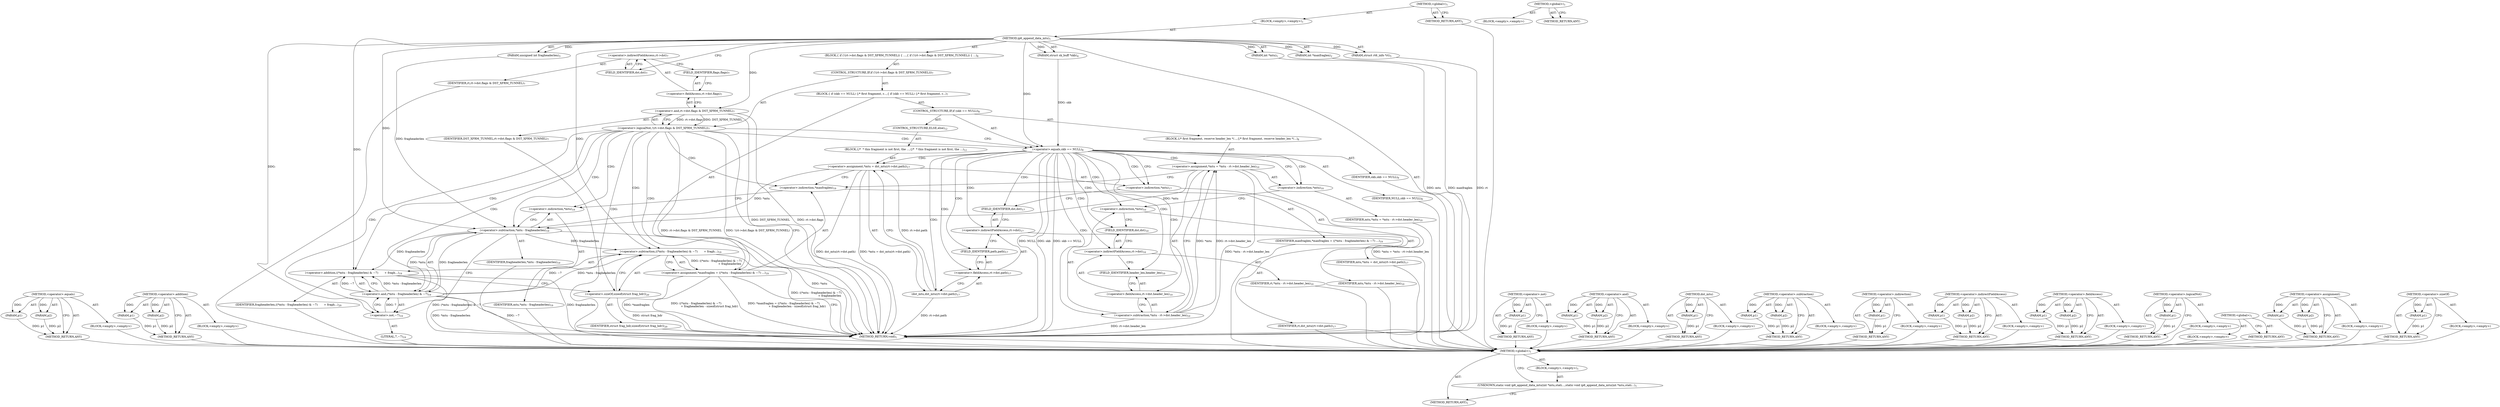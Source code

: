 digraph "&lt;global&gt;" {
vulnerable_113 [label=<(METHOD,&lt;operator&gt;.equals)>];
vulnerable_114 [label=<(PARAM,p1)>];
vulnerable_115 [label=<(PARAM,p2)>];
vulnerable_116 [label=<(BLOCK,&lt;empty&gt;,&lt;empty&gt;)>];
vulnerable_117 [label=<(METHOD_RETURN,ANY)>];
vulnerable_136 [label=<(METHOD,&lt;operator&gt;.addition)>];
vulnerable_137 [label=<(PARAM,p1)>];
vulnerable_138 [label=<(PARAM,p2)>];
vulnerable_139 [label=<(BLOCK,&lt;empty&gt;,&lt;empty&gt;)>];
vulnerable_140 [label=<(METHOD_RETURN,ANY)>];
vulnerable_6 [label=<(METHOD,&lt;global&gt;)<SUB>1</SUB>>];
vulnerable_7 [label=<(BLOCK,&lt;empty&gt;,&lt;empty&gt;)<SUB>1</SUB>>];
vulnerable_8 [label=<(METHOD,ip6_append_data_mtu)<SUB>1</SUB>>];
vulnerable_9 [label=<(PARAM,int *mtu)<SUB>1</SUB>>];
vulnerable_10 [label=<(PARAM,int *maxfraglen)<SUB>2</SUB>>];
vulnerable_11 [label=<(PARAM,unsigned int fragheaderlen)<SUB>3</SUB>>];
vulnerable_12 [label=<(PARAM,struct sk_buff *skb)<SUB>4</SUB>>];
vulnerable_13 [label=<(PARAM,struct rt6_info *rt)<SUB>5</SUB>>];
vulnerable_14 [label=<(BLOCK,{
 	if (!(rt-&gt;dst.flags &amp; DST_XFRM_TUNNEL)) {
 ...,{
 	if (!(rt-&gt;dst.flags &amp; DST_XFRM_TUNNEL)) {
 ...)<SUB>6</SUB>>];
vulnerable_15 [label=<(CONTROL_STRUCTURE,IF,if (!(rt-&gt;dst.flags &amp; DST_XFRM_TUNNEL)))<SUB>7</SUB>>];
vulnerable_16 [label=<(&lt;operator&gt;.logicalNot,!(rt-&gt;dst.flags &amp; DST_XFRM_TUNNEL))<SUB>7</SUB>>];
vulnerable_17 [label=<(&lt;operator&gt;.and,rt-&gt;dst.flags &amp; DST_XFRM_TUNNEL)<SUB>7</SUB>>];
vulnerable_18 [label=<(&lt;operator&gt;.fieldAccess,rt-&gt;dst.flags)<SUB>7</SUB>>];
vulnerable_19 [label=<(&lt;operator&gt;.indirectFieldAccess,rt-&gt;dst)<SUB>7</SUB>>];
vulnerable_20 [label=<(IDENTIFIER,rt,rt-&gt;dst.flags &amp; DST_XFRM_TUNNEL)<SUB>7</SUB>>];
vulnerable_21 [label=<(FIELD_IDENTIFIER,dst,dst)<SUB>7</SUB>>];
vulnerable_22 [label=<(FIELD_IDENTIFIER,flags,flags)<SUB>7</SUB>>];
vulnerable_23 [label=<(IDENTIFIER,DST_XFRM_TUNNEL,rt-&gt;dst.flags &amp; DST_XFRM_TUNNEL)<SUB>7</SUB>>];
vulnerable_24 [label=<(BLOCK,{
 		if (skb == NULL) {
			/* first fragment, r...,{
 		if (skb == NULL) {
			/* first fragment, r...)<SUB>7</SUB>>];
vulnerable_25 [label=<(CONTROL_STRUCTURE,IF,if (skb == NULL))<SUB>8</SUB>>];
vulnerable_26 [label=<(&lt;operator&gt;.equals,skb == NULL)<SUB>8</SUB>>];
vulnerable_27 [label=<(IDENTIFIER,skb,skb == NULL)<SUB>8</SUB>>];
vulnerable_28 [label=<(IDENTIFIER,NULL,skb == NULL)<SUB>8</SUB>>];
vulnerable_29 [label=<(BLOCK,{
			/* first fragment, reserve header_len */
	...,{
			/* first fragment, reserve header_len */
	...)<SUB>8</SUB>>];
vulnerable_30 [label=<(&lt;operator&gt;.assignment,*mtu = *mtu - rt-&gt;dst.header_len)<SUB>10</SUB>>];
vulnerable_31 [label=<(&lt;operator&gt;.indirection,*mtu)<SUB>10</SUB>>];
vulnerable_32 [label=<(IDENTIFIER,mtu,*mtu = *mtu - rt-&gt;dst.header_len)<SUB>10</SUB>>];
vulnerable_33 [label=<(&lt;operator&gt;.subtraction,*mtu - rt-&gt;dst.header_len)<SUB>10</SUB>>];
vulnerable_34 [label=<(&lt;operator&gt;.indirection,*mtu)<SUB>10</SUB>>];
vulnerable_35 [label=<(IDENTIFIER,mtu,*mtu - rt-&gt;dst.header_len)<SUB>10</SUB>>];
vulnerable_36 [label=<(&lt;operator&gt;.fieldAccess,rt-&gt;dst.header_len)<SUB>10</SUB>>];
vulnerable_37 [label=<(&lt;operator&gt;.indirectFieldAccess,rt-&gt;dst)<SUB>10</SUB>>];
vulnerable_38 [label=<(IDENTIFIER,rt,*mtu - rt-&gt;dst.header_len)<SUB>10</SUB>>];
vulnerable_39 [label=<(FIELD_IDENTIFIER,dst,dst)<SUB>10</SUB>>];
vulnerable_40 [label=<(FIELD_IDENTIFIER,header_len,header_len)<SUB>10</SUB>>];
vulnerable_41 [label=<(CONTROL_STRUCTURE,ELSE,else)<SUB>12</SUB>>];
vulnerable_42 [label=<(BLOCK,{
			/*
 			 * this fragment is not first, the ...,{
			/*
 			 * this fragment is not first, the ...)<SUB>12</SUB>>];
vulnerable_43 [label=<(&lt;operator&gt;.assignment,*mtu = dst_mtu(rt-&gt;dst.path))<SUB>17</SUB>>];
vulnerable_44 [label=<(&lt;operator&gt;.indirection,*mtu)<SUB>17</SUB>>];
vulnerable_45 [label=<(IDENTIFIER,mtu,*mtu = dst_mtu(rt-&gt;dst.path))<SUB>17</SUB>>];
vulnerable_46 [label=<(dst_mtu,dst_mtu(rt-&gt;dst.path))<SUB>17</SUB>>];
vulnerable_47 [label=<(&lt;operator&gt;.fieldAccess,rt-&gt;dst.path)<SUB>17</SUB>>];
vulnerable_48 [label=<(&lt;operator&gt;.indirectFieldAccess,rt-&gt;dst)<SUB>17</SUB>>];
vulnerable_49 [label=<(IDENTIFIER,rt,dst_mtu(rt-&gt;dst.path))<SUB>17</SUB>>];
vulnerable_50 [label=<(FIELD_IDENTIFIER,dst,dst)<SUB>17</SUB>>];
vulnerable_51 [label=<(FIELD_IDENTIFIER,path,path)<SUB>17</SUB>>];
vulnerable_52 [label=<(&lt;operator&gt;.assignment,*maxfraglen = ((*mtu - fragheaderlen) &amp; ~7)
 		...)<SUB>19</SUB>>];
vulnerable_53 [label=<(&lt;operator&gt;.indirection,*maxfraglen)<SUB>19</SUB>>];
vulnerable_54 [label=<(IDENTIFIER,maxfraglen,*maxfraglen = ((*mtu - fragheaderlen) &amp; ~7)
 		...)<SUB>19</SUB>>];
vulnerable_55 [label=<(&lt;operator&gt;.subtraction,((*mtu - fragheaderlen) &amp; ~7)
 			      + fragh...)<SUB>19</SUB>>];
vulnerable_56 [label=<(&lt;operator&gt;.addition,((*mtu - fragheaderlen) &amp; ~7)
 			      + fragh...)<SUB>19</SUB>>];
vulnerable_57 [label=<(&lt;operator&gt;.and,(*mtu - fragheaderlen) &amp; ~7)<SUB>19</SUB>>];
vulnerable_58 [label=<(&lt;operator&gt;.subtraction,*mtu - fragheaderlen)<SUB>19</SUB>>];
vulnerable_59 [label=<(&lt;operator&gt;.indirection,*mtu)<SUB>19</SUB>>];
vulnerable_60 [label=<(IDENTIFIER,mtu,*mtu - fragheaderlen)<SUB>19</SUB>>];
vulnerable_61 [label=<(IDENTIFIER,fragheaderlen,*mtu - fragheaderlen)<SUB>19</SUB>>];
vulnerable_62 [label=<(&lt;operator&gt;.not,~7)<SUB>19</SUB>>];
vulnerable_63 [label=<(LITERAL,7,~7)<SUB>19</SUB>>];
vulnerable_64 [label=<(IDENTIFIER,fragheaderlen,((*mtu - fragheaderlen) &amp; ~7)
 			      + fragh...)<SUB>20</SUB>>];
vulnerable_65 [label=<(&lt;operator&gt;.sizeOf,sizeof(struct frag_hdr))<SUB>20</SUB>>];
vulnerable_66 [label=<(IDENTIFIER,struct frag_hdr,sizeof(struct frag_hdr))<SUB>20</SUB>>];
vulnerable_67 [label=<(METHOD_RETURN,void)<SUB>1</SUB>>];
vulnerable_69 [label=<(METHOD_RETURN,ANY)<SUB>1</SUB>>];
vulnerable_141 [label=<(METHOD,&lt;operator&gt;.not)>];
vulnerable_142 [label=<(PARAM,p1)>];
vulnerable_143 [label=<(BLOCK,&lt;empty&gt;,&lt;empty&gt;)>];
vulnerable_144 [label=<(METHOD_RETURN,ANY)>];
vulnerable_98 [label=<(METHOD,&lt;operator&gt;.and)>];
vulnerable_99 [label=<(PARAM,p1)>];
vulnerable_100 [label=<(PARAM,p2)>];
vulnerable_101 [label=<(BLOCK,&lt;empty&gt;,&lt;empty&gt;)>];
vulnerable_102 [label=<(METHOD_RETURN,ANY)>];
vulnerable_132 [label=<(METHOD,dst_mtu)>];
vulnerable_133 [label=<(PARAM,p1)>];
vulnerable_134 [label=<(BLOCK,&lt;empty&gt;,&lt;empty&gt;)>];
vulnerable_135 [label=<(METHOD_RETURN,ANY)>];
vulnerable_127 [label=<(METHOD,&lt;operator&gt;.subtraction)>];
vulnerable_128 [label=<(PARAM,p1)>];
vulnerable_129 [label=<(PARAM,p2)>];
vulnerable_130 [label=<(BLOCK,&lt;empty&gt;,&lt;empty&gt;)>];
vulnerable_131 [label=<(METHOD_RETURN,ANY)>];
vulnerable_123 [label=<(METHOD,&lt;operator&gt;.indirection)>];
vulnerable_124 [label=<(PARAM,p1)>];
vulnerable_125 [label=<(BLOCK,&lt;empty&gt;,&lt;empty&gt;)>];
vulnerable_126 [label=<(METHOD_RETURN,ANY)>];
vulnerable_108 [label=<(METHOD,&lt;operator&gt;.indirectFieldAccess)>];
vulnerable_109 [label=<(PARAM,p1)>];
vulnerable_110 [label=<(PARAM,p2)>];
vulnerable_111 [label=<(BLOCK,&lt;empty&gt;,&lt;empty&gt;)>];
vulnerable_112 [label=<(METHOD_RETURN,ANY)>];
vulnerable_103 [label=<(METHOD,&lt;operator&gt;.fieldAccess)>];
vulnerable_104 [label=<(PARAM,p1)>];
vulnerable_105 [label=<(PARAM,p2)>];
vulnerable_106 [label=<(BLOCK,&lt;empty&gt;,&lt;empty&gt;)>];
vulnerable_107 [label=<(METHOD_RETURN,ANY)>];
vulnerable_94 [label=<(METHOD,&lt;operator&gt;.logicalNot)>];
vulnerable_95 [label=<(PARAM,p1)>];
vulnerable_96 [label=<(BLOCK,&lt;empty&gt;,&lt;empty&gt;)>];
vulnerable_97 [label=<(METHOD_RETURN,ANY)>];
vulnerable_88 [label=<(METHOD,&lt;global&gt;)<SUB>1</SUB>>];
vulnerable_89 [label=<(BLOCK,&lt;empty&gt;,&lt;empty&gt;)>];
vulnerable_90 [label=<(METHOD_RETURN,ANY)>];
vulnerable_118 [label=<(METHOD,&lt;operator&gt;.assignment)>];
vulnerable_119 [label=<(PARAM,p1)>];
vulnerable_120 [label=<(PARAM,p2)>];
vulnerable_121 [label=<(BLOCK,&lt;empty&gt;,&lt;empty&gt;)>];
vulnerable_122 [label=<(METHOD_RETURN,ANY)>];
vulnerable_145 [label=<(METHOD,&lt;operator&gt;.sizeOf)>];
vulnerable_146 [label=<(PARAM,p1)>];
vulnerable_147 [label=<(BLOCK,&lt;empty&gt;,&lt;empty&gt;)>];
vulnerable_148 [label=<(METHOD_RETURN,ANY)>];
fixed_6 [label=<(METHOD,&lt;global&gt;)<SUB>1</SUB>>];
fixed_7 [label=<(BLOCK,&lt;empty&gt;,&lt;empty&gt;)<SUB>1</SUB>>];
fixed_8 [label=<(UNKNOWN,static void ip6_append_data_mtu(int *mtu,
stati...,static void ip6_append_data_mtu(int *mtu,
stati...)<SUB>1</SUB>>];
fixed_9 [label=<(METHOD_RETURN,ANY)<SUB>1</SUB>>];
fixed_14 [label=<(METHOD,&lt;global&gt;)<SUB>1</SUB>>];
fixed_15 [label=<(BLOCK,&lt;empty&gt;,&lt;empty&gt;)>];
fixed_16 [label=<(METHOD_RETURN,ANY)>];
vulnerable_113 -> vulnerable_114  [key=0, label="AST: "];
vulnerable_113 -> vulnerable_114  [key=1, label="DDG: "];
vulnerable_113 -> vulnerable_116  [key=0, label="AST: "];
vulnerable_113 -> vulnerable_115  [key=0, label="AST: "];
vulnerable_113 -> vulnerable_115  [key=1, label="DDG: "];
vulnerable_113 -> vulnerable_117  [key=0, label="AST: "];
vulnerable_113 -> vulnerable_117  [key=1, label="CFG: "];
vulnerable_114 -> vulnerable_117  [key=0, label="DDG: p1"];
vulnerable_115 -> vulnerable_117  [key=0, label="DDG: p2"];
vulnerable_116 -> fixed_6  [key=0];
vulnerable_117 -> fixed_6  [key=0];
vulnerable_136 -> vulnerable_137  [key=0, label="AST: "];
vulnerable_136 -> vulnerable_137  [key=1, label="DDG: "];
vulnerable_136 -> vulnerable_139  [key=0, label="AST: "];
vulnerable_136 -> vulnerable_138  [key=0, label="AST: "];
vulnerable_136 -> vulnerable_138  [key=1, label="DDG: "];
vulnerable_136 -> vulnerable_140  [key=0, label="AST: "];
vulnerable_136 -> vulnerable_140  [key=1, label="CFG: "];
vulnerable_137 -> vulnerable_140  [key=0, label="DDG: p1"];
vulnerable_138 -> vulnerable_140  [key=0, label="DDG: p2"];
vulnerable_139 -> fixed_6  [key=0];
vulnerable_140 -> fixed_6  [key=0];
vulnerable_6 -> vulnerable_7  [key=0, label="AST: "];
vulnerable_6 -> vulnerable_69  [key=0, label="AST: "];
vulnerable_6 -> vulnerable_69  [key=1, label="CFG: "];
vulnerable_7 -> vulnerable_8  [key=0, label="AST: "];
vulnerable_8 -> vulnerable_9  [key=0, label="AST: "];
vulnerable_8 -> vulnerable_9  [key=1, label="DDG: "];
vulnerable_8 -> vulnerable_10  [key=0, label="AST: "];
vulnerable_8 -> vulnerable_10  [key=1, label="DDG: "];
vulnerable_8 -> vulnerable_11  [key=0, label="AST: "];
vulnerable_8 -> vulnerable_11  [key=1, label="DDG: "];
vulnerable_8 -> vulnerable_12  [key=0, label="AST: "];
vulnerable_8 -> vulnerable_12  [key=1, label="DDG: "];
vulnerable_8 -> vulnerable_13  [key=0, label="AST: "];
vulnerable_8 -> vulnerable_13  [key=1, label="DDG: "];
vulnerable_8 -> vulnerable_14  [key=0, label="AST: "];
vulnerable_8 -> vulnerable_67  [key=0, label="AST: "];
vulnerable_8 -> vulnerable_21  [key=0, label="CFG: "];
vulnerable_8 -> vulnerable_17  [key=0, label="DDG: "];
vulnerable_8 -> vulnerable_26  [key=0, label="DDG: "];
vulnerable_8 -> vulnerable_55  [key=0, label="DDG: "];
vulnerable_8 -> vulnerable_56  [key=0, label="DDG: "];
vulnerable_8 -> vulnerable_58  [key=0, label="DDG: "];
vulnerable_8 -> vulnerable_62  [key=0, label="DDG: "];
vulnerable_9 -> vulnerable_67  [key=0, label="DDG: mtu"];
vulnerable_10 -> vulnerable_67  [key=0, label="DDG: maxfraglen"];
vulnerable_11 -> vulnerable_58  [key=0, label="DDG: fragheaderlen"];
vulnerable_12 -> vulnerable_26  [key=0, label="DDG: skb"];
vulnerable_13 -> vulnerable_67  [key=0, label="DDG: rt"];
vulnerable_14 -> vulnerable_15  [key=0, label="AST: "];
vulnerable_15 -> vulnerable_16  [key=0, label="AST: "];
vulnerable_15 -> vulnerable_24  [key=0, label="AST: "];
vulnerable_16 -> vulnerable_17  [key=0, label="AST: "];
vulnerable_16 -> vulnerable_67  [key=0, label="CFG: "];
vulnerable_16 -> vulnerable_67  [key=1, label="DDG: rt-&gt;dst.flags &amp; DST_XFRM_TUNNEL"];
vulnerable_16 -> vulnerable_67  [key=2, label="DDG: !(rt-&gt;dst.flags &amp; DST_XFRM_TUNNEL)"];
vulnerable_16 -> vulnerable_26  [key=0, label="CFG: "];
vulnerable_16 -> vulnerable_26  [key=1, label="CDG: "];
vulnerable_16 -> vulnerable_58  [key=0, label="CDG: "];
vulnerable_16 -> vulnerable_57  [key=0, label="CDG: "];
vulnerable_16 -> vulnerable_52  [key=0, label="CDG: "];
vulnerable_16 -> vulnerable_53  [key=0, label="CDG: "];
vulnerable_16 -> vulnerable_56  [key=0, label="CDG: "];
vulnerable_16 -> vulnerable_65  [key=0, label="CDG: "];
vulnerable_16 -> vulnerable_59  [key=0, label="CDG: "];
vulnerable_16 -> vulnerable_55  [key=0, label="CDG: "];
vulnerable_16 -> vulnerable_62  [key=0, label="CDG: "];
vulnerable_17 -> vulnerable_18  [key=0, label="AST: "];
vulnerable_17 -> vulnerable_23  [key=0, label="AST: "];
vulnerable_17 -> vulnerable_16  [key=0, label="CFG: "];
vulnerable_17 -> vulnerable_16  [key=1, label="DDG: rt-&gt;dst.flags"];
vulnerable_17 -> vulnerable_16  [key=2, label="DDG: DST_XFRM_TUNNEL"];
vulnerable_17 -> vulnerable_67  [key=0, label="DDG: rt-&gt;dst.flags"];
vulnerable_17 -> vulnerable_67  [key=1, label="DDG: DST_XFRM_TUNNEL"];
vulnerable_18 -> vulnerable_19  [key=0, label="AST: "];
vulnerable_18 -> vulnerable_22  [key=0, label="AST: "];
vulnerable_18 -> vulnerable_17  [key=0, label="CFG: "];
vulnerable_19 -> vulnerable_20  [key=0, label="AST: "];
vulnerable_19 -> vulnerable_21  [key=0, label="AST: "];
vulnerable_19 -> vulnerable_22  [key=0, label="CFG: "];
vulnerable_20 -> fixed_6  [key=0];
vulnerable_21 -> vulnerable_19  [key=0, label="CFG: "];
vulnerable_22 -> vulnerable_18  [key=0, label="CFG: "];
vulnerable_23 -> fixed_6  [key=0];
vulnerable_24 -> vulnerable_25  [key=0, label="AST: "];
vulnerable_24 -> vulnerable_52  [key=0, label="AST: "];
vulnerable_25 -> vulnerable_26  [key=0, label="AST: "];
vulnerable_25 -> vulnerable_29  [key=0, label="AST: "];
vulnerable_25 -> vulnerable_41  [key=0, label="AST: "];
vulnerable_26 -> vulnerable_27  [key=0, label="AST: "];
vulnerable_26 -> vulnerable_28  [key=0, label="AST: "];
vulnerable_26 -> vulnerable_31  [key=0, label="CFG: "];
vulnerable_26 -> vulnerable_31  [key=1, label="CDG: "];
vulnerable_26 -> vulnerable_44  [key=0, label="CFG: "];
vulnerable_26 -> vulnerable_44  [key=1, label="CDG: "];
vulnerable_26 -> vulnerable_67  [key=0, label="DDG: skb"];
vulnerable_26 -> vulnerable_67  [key=1, label="DDG: skb == NULL"];
vulnerable_26 -> vulnerable_67  [key=2, label="DDG: NULL"];
vulnerable_26 -> vulnerable_47  [key=0, label="CDG: "];
vulnerable_26 -> vulnerable_30  [key=0, label="CDG: "];
vulnerable_26 -> vulnerable_34  [key=0, label="CDG: "];
vulnerable_26 -> vulnerable_48  [key=0, label="CDG: "];
vulnerable_26 -> vulnerable_33  [key=0, label="CDG: "];
vulnerable_26 -> vulnerable_51  [key=0, label="CDG: "];
vulnerable_26 -> vulnerable_36  [key=0, label="CDG: "];
vulnerable_26 -> vulnerable_37  [key=0, label="CDG: "];
vulnerable_26 -> vulnerable_46  [key=0, label="CDG: "];
vulnerable_26 -> vulnerable_40  [key=0, label="CDG: "];
vulnerable_26 -> vulnerable_50  [key=0, label="CDG: "];
vulnerable_26 -> vulnerable_39  [key=0, label="CDG: "];
vulnerable_26 -> vulnerable_43  [key=0, label="CDG: "];
vulnerable_27 -> fixed_6  [key=0];
vulnerable_28 -> fixed_6  [key=0];
vulnerable_29 -> vulnerable_30  [key=0, label="AST: "];
vulnerable_30 -> vulnerable_31  [key=0, label="AST: "];
vulnerable_30 -> vulnerable_33  [key=0, label="AST: "];
vulnerable_30 -> vulnerable_53  [key=0, label="CFG: "];
vulnerable_30 -> vulnerable_67  [key=0, label="DDG: *mtu - rt-&gt;dst.header_len"];
vulnerable_30 -> vulnerable_67  [key=1, label="DDG: *mtu = *mtu - rt-&gt;dst.header_len"];
vulnerable_30 -> vulnerable_58  [key=0, label="DDG: *mtu"];
vulnerable_31 -> vulnerable_32  [key=0, label="AST: "];
vulnerable_31 -> vulnerable_34  [key=0, label="CFG: "];
vulnerable_32 -> fixed_6  [key=0];
vulnerable_33 -> vulnerable_34  [key=0, label="AST: "];
vulnerable_33 -> vulnerable_36  [key=0, label="AST: "];
vulnerable_33 -> vulnerable_30  [key=0, label="CFG: "];
vulnerable_33 -> vulnerable_30  [key=1, label="DDG: *mtu"];
vulnerable_33 -> vulnerable_30  [key=2, label="DDG: rt-&gt;dst.header_len"];
vulnerable_33 -> vulnerable_67  [key=0, label="DDG: rt-&gt;dst.header_len"];
vulnerable_34 -> vulnerable_35  [key=0, label="AST: "];
vulnerable_34 -> vulnerable_39  [key=0, label="CFG: "];
vulnerable_35 -> fixed_6  [key=0];
vulnerable_36 -> vulnerable_37  [key=0, label="AST: "];
vulnerable_36 -> vulnerable_40  [key=0, label="AST: "];
vulnerable_36 -> vulnerable_33  [key=0, label="CFG: "];
vulnerable_37 -> vulnerable_38  [key=0, label="AST: "];
vulnerable_37 -> vulnerable_39  [key=0, label="AST: "];
vulnerable_37 -> vulnerable_40  [key=0, label="CFG: "];
vulnerable_38 -> fixed_6  [key=0];
vulnerable_39 -> vulnerable_37  [key=0, label="CFG: "];
vulnerable_40 -> vulnerable_36  [key=0, label="CFG: "];
vulnerable_41 -> vulnerable_42  [key=0, label="AST: "];
vulnerable_42 -> vulnerable_43  [key=0, label="AST: "];
vulnerable_43 -> vulnerable_44  [key=0, label="AST: "];
vulnerable_43 -> vulnerable_46  [key=0, label="AST: "];
vulnerable_43 -> vulnerable_53  [key=0, label="CFG: "];
vulnerable_43 -> vulnerable_67  [key=0, label="DDG: dst_mtu(rt-&gt;dst.path)"];
vulnerable_43 -> vulnerable_67  [key=1, label="DDG: *mtu = dst_mtu(rt-&gt;dst.path)"];
vulnerable_43 -> vulnerable_58  [key=0, label="DDG: *mtu"];
vulnerable_44 -> vulnerable_45  [key=0, label="AST: "];
vulnerable_44 -> vulnerable_50  [key=0, label="CFG: "];
vulnerable_45 -> fixed_6  [key=0];
vulnerable_46 -> vulnerable_47  [key=0, label="AST: "];
vulnerable_46 -> vulnerable_43  [key=0, label="CFG: "];
vulnerable_46 -> vulnerable_43  [key=1, label="DDG: rt-&gt;dst.path"];
vulnerable_46 -> vulnerable_67  [key=0, label="DDG: rt-&gt;dst.path"];
vulnerable_47 -> vulnerable_48  [key=0, label="AST: "];
vulnerable_47 -> vulnerable_51  [key=0, label="AST: "];
vulnerable_47 -> vulnerable_46  [key=0, label="CFG: "];
vulnerable_48 -> vulnerable_49  [key=0, label="AST: "];
vulnerable_48 -> vulnerable_50  [key=0, label="AST: "];
vulnerable_48 -> vulnerable_51  [key=0, label="CFG: "];
vulnerable_49 -> fixed_6  [key=0];
vulnerable_50 -> vulnerable_48  [key=0, label="CFG: "];
vulnerable_51 -> vulnerable_47  [key=0, label="CFG: "];
vulnerable_52 -> vulnerable_53  [key=0, label="AST: "];
vulnerable_52 -> vulnerable_55  [key=0, label="AST: "];
vulnerable_52 -> vulnerable_67  [key=0, label="CFG: "];
vulnerable_52 -> vulnerable_67  [key=1, label="DDG: *maxfraglen"];
vulnerable_52 -> vulnerable_67  [key=2, label="DDG: ((*mtu - fragheaderlen) &amp; ~7)
 			      + fragheaderlen - sizeof(struct frag_hdr)"];
vulnerable_52 -> vulnerable_67  [key=3, label="DDG: *maxfraglen = ((*mtu - fragheaderlen) &amp; ~7)
 			      + fragheaderlen - sizeof(struct frag_hdr)"];
vulnerable_53 -> vulnerable_54  [key=0, label="AST: "];
vulnerable_53 -> vulnerable_59  [key=0, label="CFG: "];
vulnerable_54 -> fixed_6  [key=0];
vulnerable_55 -> vulnerable_56  [key=0, label="AST: "];
vulnerable_55 -> vulnerable_65  [key=0, label="AST: "];
vulnerable_55 -> vulnerable_52  [key=0, label="CFG: "];
vulnerable_55 -> vulnerable_52  [key=1, label="DDG: ((*mtu - fragheaderlen) &amp; ~7)
 			      + fragheaderlen"];
vulnerable_55 -> vulnerable_67  [key=0, label="DDG: ((*mtu - fragheaderlen) &amp; ~7)
 			      + fragheaderlen"];
vulnerable_56 -> vulnerable_57  [key=0, label="AST: "];
vulnerable_56 -> vulnerable_64  [key=0, label="AST: "];
vulnerable_56 -> vulnerable_65  [key=0, label="CFG: "];
vulnerable_56 -> vulnerable_67  [key=0, label="DDG: (*mtu - fragheaderlen) &amp; ~7"];
vulnerable_56 -> vulnerable_67  [key=1, label="DDG: fragheaderlen"];
vulnerable_57 -> vulnerable_58  [key=0, label="AST: "];
vulnerable_57 -> vulnerable_62  [key=0, label="AST: "];
vulnerable_57 -> vulnerable_56  [key=0, label="CFG: "];
vulnerable_57 -> vulnerable_56  [key=1, label="DDG: *mtu - fragheaderlen"];
vulnerable_57 -> vulnerable_56  [key=2, label="DDG: ~7"];
vulnerable_57 -> vulnerable_67  [key=0, label="DDG: *mtu - fragheaderlen"];
vulnerable_57 -> vulnerable_67  [key=1, label="DDG: ~7"];
vulnerable_57 -> vulnerable_55  [key=0, label="DDG: *mtu - fragheaderlen"];
vulnerable_57 -> vulnerable_55  [key=1, label="DDG: ~7"];
vulnerable_58 -> vulnerable_59  [key=0, label="AST: "];
vulnerable_58 -> vulnerable_61  [key=0, label="AST: "];
vulnerable_58 -> vulnerable_62  [key=0, label="CFG: "];
vulnerable_58 -> vulnerable_67  [key=0, label="DDG: *mtu"];
vulnerable_58 -> vulnerable_55  [key=0, label="DDG: fragheaderlen"];
vulnerable_58 -> vulnerable_56  [key=0, label="DDG: fragheaderlen"];
vulnerable_58 -> vulnerable_57  [key=0, label="DDG: *mtu"];
vulnerable_58 -> vulnerable_57  [key=1, label="DDG: fragheaderlen"];
vulnerable_59 -> vulnerable_60  [key=0, label="AST: "];
vulnerable_59 -> vulnerable_58  [key=0, label="CFG: "];
vulnerable_60 -> fixed_6  [key=0];
vulnerable_61 -> fixed_6  [key=0];
vulnerable_62 -> vulnerable_63  [key=0, label="AST: "];
vulnerable_62 -> vulnerable_57  [key=0, label="CFG: "];
vulnerable_62 -> vulnerable_57  [key=1, label="DDG: 7"];
vulnerable_63 -> fixed_6  [key=0];
vulnerable_64 -> fixed_6  [key=0];
vulnerable_65 -> vulnerable_66  [key=0, label="AST: "];
vulnerable_65 -> vulnerable_55  [key=0, label="CFG: "];
vulnerable_65 -> vulnerable_67  [key=0, label="DDG: struct frag_hdr"];
vulnerable_66 -> fixed_6  [key=0];
vulnerable_67 -> fixed_6  [key=0];
vulnerable_69 -> fixed_6  [key=0];
vulnerable_141 -> vulnerable_142  [key=0, label="AST: "];
vulnerable_141 -> vulnerable_142  [key=1, label="DDG: "];
vulnerable_141 -> vulnerable_143  [key=0, label="AST: "];
vulnerable_141 -> vulnerable_144  [key=0, label="AST: "];
vulnerable_141 -> vulnerable_144  [key=1, label="CFG: "];
vulnerable_142 -> vulnerable_144  [key=0, label="DDG: p1"];
vulnerable_143 -> fixed_6  [key=0];
vulnerable_144 -> fixed_6  [key=0];
vulnerable_98 -> vulnerable_99  [key=0, label="AST: "];
vulnerable_98 -> vulnerable_99  [key=1, label="DDG: "];
vulnerable_98 -> vulnerable_101  [key=0, label="AST: "];
vulnerable_98 -> vulnerable_100  [key=0, label="AST: "];
vulnerable_98 -> vulnerable_100  [key=1, label="DDG: "];
vulnerable_98 -> vulnerable_102  [key=0, label="AST: "];
vulnerable_98 -> vulnerable_102  [key=1, label="CFG: "];
vulnerable_99 -> vulnerable_102  [key=0, label="DDG: p1"];
vulnerable_100 -> vulnerable_102  [key=0, label="DDG: p2"];
vulnerable_101 -> fixed_6  [key=0];
vulnerable_102 -> fixed_6  [key=0];
vulnerable_132 -> vulnerable_133  [key=0, label="AST: "];
vulnerable_132 -> vulnerable_133  [key=1, label="DDG: "];
vulnerable_132 -> vulnerable_134  [key=0, label="AST: "];
vulnerable_132 -> vulnerable_135  [key=0, label="AST: "];
vulnerable_132 -> vulnerable_135  [key=1, label="CFG: "];
vulnerable_133 -> vulnerable_135  [key=0, label="DDG: p1"];
vulnerable_134 -> fixed_6  [key=0];
vulnerable_135 -> fixed_6  [key=0];
vulnerable_127 -> vulnerable_128  [key=0, label="AST: "];
vulnerable_127 -> vulnerable_128  [key=1, label="DDG: "];
vulnerable_127 -> vulnerable_130  [key=0, label="AST: "];
vulnerable_127 -> vulnerable_129  [key=0, label="AST: "];
vulnerable_127 -> vulnerable_129  [key=1, label="DDG: "];
vulnerable_127 -> vulnerable_131  [key=0, label="AST: "];
vulnerable_127 -> vulnerable_131  [key=1, label="CFG: "];
vulnerable_128 -> vulnerable_131  [key=0, label="DDG: p1"];
vulnerable_129 -> vulnerable_131  [key=0, label="DDG: p2"];
vulnerable_130 -> fixed_6  [key=0];
vulnerable_131 -> fixed_6  [key=0];
vulnerable_123 -> vulnerable_124  [key=0, label="AST: "];
vulnerable_123 -> vulnerable_124  [key=1, label="DDG: "];
vulnerable_123 -> vulnerable_125  [key=0, label="AST: "];
vulnerable_123 -> vulnerable_126  [key=0, label="AST: "];
vulnerable_123 -> vulnerable_126  [key=1, label="CFG: "];
vulnerable_124 -> vulnerable_126  [key=0, label="DDG: p1"];
vulnerable_125 -> fixed_6  [key=0];
vulnerable_126 -> fixed_6  [key=0];
vulnerable_108 -> vulnerable_109  [key=0, label="AST: "];
vulnerable_108 -> vulnerable_109  [key=1, label="DDG: "];
vulnerable_108 -> vulnerable_111  [key=0, label="AST: "];
vulnerable_108 -> vulnerable_110  [key=0, label="AST: "];
vulnerable_108 -> vulnerable_110  [key=1, label="DDG: "];
vulnerable_108 -> vulnerable_112  [key=0, label="AST: "];
vulnerable_108 -> vulnerable_112  [key=1, label="CFG: "];
vulnerable_109 -> vulnerable_112  [key=0, label="DDG: p1"];
vulnerable_110 -> vulnerable_112  [key=0, label="DDG: p2"];
vulnerable_111 -> fixed_6  [key=0];
vulnerable_112 -> fixed_6  [key=0];
vulnerable_103 -> vulnerable_104  [key=0, label="AST: "];
vulnerable_103 -> vulnerable_104  [key=1, label="DDG: "];
vulnerable_103 -> vulnerable_106  [key=0, label="AST: "];
vulnerable_103 -> vulnerable_105  [key=0, label="AST: "];
vulnerable_103 -> vulnerable_105  [key=1, label="DDG: "];
vulnerable_103 -> vulnerable_107  [key=0, label="AST: "];
vulnerable_103 -> vulnerable_107  [key=1, label="CFG: "];
vulnerable_104 -> vulnerable_107  [key=0, label="DDG: p1"];
vulnerable_105 -> vulnerable_107  [key=0, label="DDG: p2"];
vulnerable_106 -> fixed_6  [key=0];
vulnerable_107 -> fixed_6  [key=0];
vulnerable_94 -> vulnerable_95  [key=0, label="AST: "];
vulnerable_94 -> vulnerable_95  [key=1, label="DDG: "];
vulnerable_94 -> vulnerable_96  [key=0, label="AST: "];
vulnerable_94 -> vulnerable_97  [key=0, label="AST: "];
vulnerable_94 -> vulnerable_97  [key=1, label="CFG: "];
vulnerable_95 -> vulnerable_97  [key=0, label="DDG: p1"];
vulnerable_96 -> fixed_6  [key=0];
vulnerable_97 -> fixed_6  [key=0];
vulnerable_88 -> vulnerable_89  [key=0, label="AST: "];
vulnerable_88 -> vulnerable_90  [key=0, label="AST: "];
vulnerable_88 -> vulnerable_90  [key=1, label="CFG: "];
vulnerable_89 -> fixed_6  [key=0];
vulnerable_90 -> fixed_6  [key=0];
vulnerable_118 -> vulnerable_119  [key=0, label="AST: "];
vulnerable_118 -> vulnerable_119  [key=1, label="DDG: "];
vulnerable_118 -> vulnerable_121  [key=0, label="AST: "];
vulnerable_118 -> vulnerable_120  [key=0, label="AST: "];
vulnerable_118 -> vulnerable_120  [key=1, label="DDG: "];
vulnerable_118 -> vulnerable_122  [key=0, label="AST: "];
vulnerable_118 -> vulnerable_122  [key=1, label="CFG: "];
vulnerable_119 -> vulnerable_122  [key=0, label="DDG: p1"];
vulnerable_120 -> vulnerable_122  [key=0, label="DDG: p2"];
vulnerable_121 -> fixed_6  [key=0];
vulnerable_122 -> fixed_6  [key=0];
vulnerable_145 -> vulnerable_146  [key=0, label="AST: "];
vulnerable_145 -> vulnerable_146  [key=1, label="DDG: "];
vulnerable_145 -> vulnerable_147  [key=0, label="AST: "];
vulnerable_145 -> vulnerable_148  [key=0, label="AST: "];
vulnerable_145 -> vulnerable_148  [key=1, label="CFG: "];
vulnerable_146 -> vulnerable_148  [key=0, label="DDG: p1"];
vulnerable_147 -> fixed_6  [key=0];
vulnerable_148 -> fixed_6  [key=0];
fixed_6 -> fixed_7  [key=0, label="AST: "];
fixed_6 -> fixed_9  [key=0, label="AST: "];
fixed_6 -> fixed_8  [key=0, label="CFG: "];
fixed_7 -> fixed_8  [key=0, label="AST: "];
fixed_8 -> fixed_9  [key=0, label="CFG: "];
fixed_14 -> fixed_15  [key=0, label="AST: "];
fixed_14 -> fixed_16  [key=0, label="AST: "];
fixed_14 -> fixed_16  [key=1, label="CFG: "];
}
